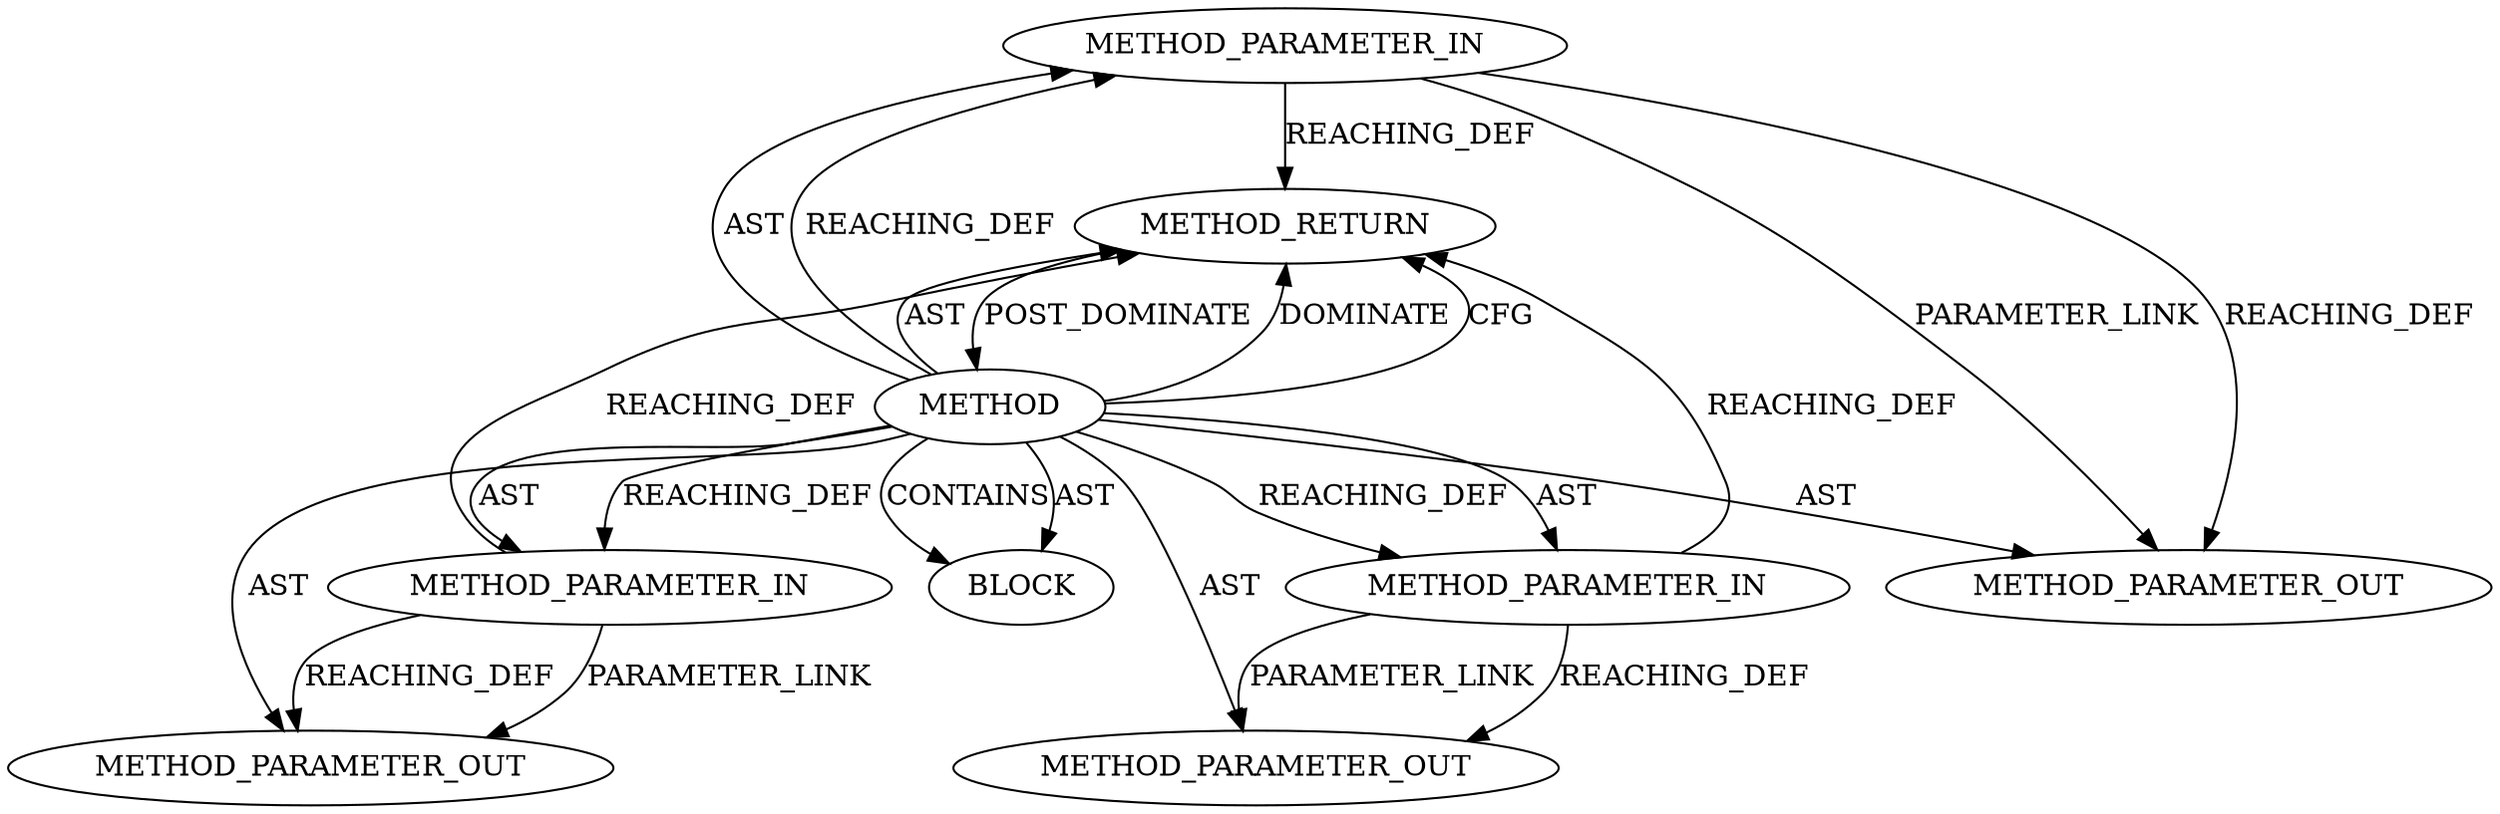 digraph {
  12315 [label=METHOD_PARAMETER_IN ORDER=2 CODE="p2" IS_VARIADIC=false TYPE_FULL_NAME="ANY" EVALUATION_STRATEGY="BY_VALUE" INDEX=2 NAME="p2"]
  12313 [label=METHOD AST_PARENT_TYPE="NAMESPACE_BLOCK" AST_PARENT_FULL_NAME="<global>" ORDER=0 CODE="<empty>" FULL_NAME="crc32c" IS_EXTERNAL=true FILENAME="<empty>" SIGNATURE="" NAME="crc32c"]
  12316 [label=METHOD_PARAMETER_IN ORDER=3 CODE="p3" IS_VARIADIC=false TYPE_FULL_NAME="ANY" EVALUATION_STRATEGY="BY_VALUE" INDEX=3 NAME="p3"]
  12317 [label=BLOCK ORDER=1 ARGUMENT_INDEX=1 CODE="<empty>" TYPE_FULL_NAME="ANY"]
  12318 [label=METHOD_RETURN ORDER=2 CODE="RET" TYPE_FULL_NAME="ANY" EVALUATION_STRATEGY="BY_VALUE"]
  13423 [label=METHOD_PARAMETER_OUT ORDER=1 CODE="p1" IS_VARIADIC=false TYPE_FULL_NAME="ANY" EVALUATION_STRATEGY="BY_VALUE" INDEX=1 NAME="p1"]
  13424 [label=METHOD_PARAMETER_OUT ORDER=2 CODE="p2" IS_VARIADIC=false TYPE_FULL_NAME="ANY" EVALUATION_STRATEGY="BY_VALUE" INDEX=2 NAME="p2"]
  13425 [label=METHOD_PARAMETER_OUT ORDER=3 CODE="p3" IS_VARIADIC=false TYPE_FULL_NAME="ANY" EVALUATION_STRATEGY="BY_VALUE" INDEX=3 NAME="p3"]
  12314 [label=METHOD_PARAMETER_IN ORDER=1 CODE="p1" IS_VARIADIC=false TYPE_FULL_NAME="ANY" EVALUATION_STRATEGY="BY_VALUE" INDEX=1 NAME="p1"]
  12313 -> 12318 [label=DOMINATE ]
  12313 -> 12314 [label=REACHING_DEF VARIABLE=""]
  12313 -> 12317 [label=CONTAINS ]
  12313 -> 12318 [label=CFG ]
  12313 -> 13423 [label=AST ]
  12316 -> 13425 [label=PARAMETER_LINK ]
  12316 -> 12318 [label=REACHING_DEF VARIABLE="p3"]
  12315 -> 13424 [label=PARAMETER_LINK ]
  12313 -> 12317 [label=AST ]
  12313 -> 13425 [label=AST ]
  12313 -> 12315 [label=REACHING_DEF VARIABLE=""]
  12314 -> 12318 [label=REACHING_DEF VARIABLE="p1"]
  12313 -> 12315 [label=AST ]
  12318 -> 12313 [label=POST_DOMINATE ]
  12315 -> 12318 [label=REACHING_DEF VARIABLE="p2"]
  12313 -> 12316 [label=AST ]
  12314 -> 13423 [label=REACHING_DEF VARIABLE="p1"]
  12313 -> 13424 [label=AST ]
  12313 -> 12314 [label=AST ]
  12316 -> 13425 [label=REACHING_DEF VARIABLE="p3"]
  12313 -> 12316 [label=REACHING_DEF VARIABLE=""]
  12314 -> 13423 [label=PARAMETER_LINK ]
  12315 -> 13424 [label=REACHING_DEF VARIABLE="p2"]
  12313 -> 12318 [label=AST ]
}
